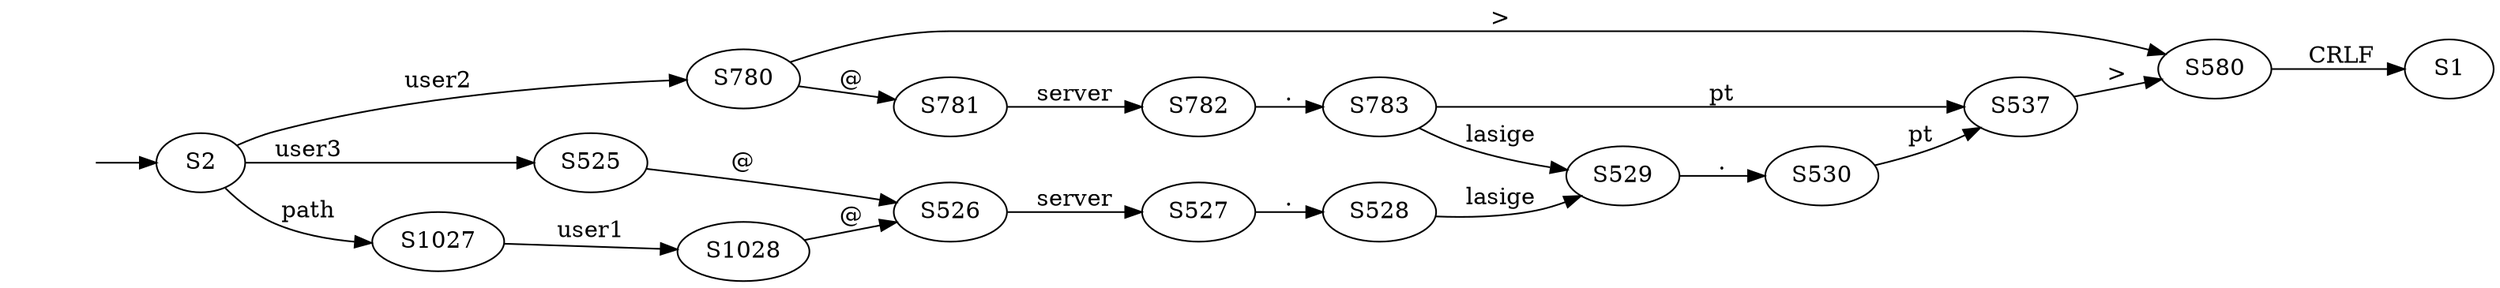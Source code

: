digraph G {
rankdir=LR;
null [shape=plaintext label=""];
null -> S2
S2 -> S780 [label="user2"];
S2 -> S525 [label="user3"];
S2 -> S1027 [label="path"];
S780 -> S580 [label=">"];
S780 -> S781 [label="@"];
S781 -> S782 [label="server"];
S782 -> S783 [label="."];
S783 -> S537 [label="pt"];
S783 -> S529 [label="lasige"];
S537 -> S580 [label=">"];
S525 -> S526 [label="@"];
S526 -> S527 [label="server"];
S527 -> S528 [label="."];
S528 -> S529 [label="lasige"];
S529 -> S530 [label="."];
S530 -> S537 [label="pt"];
S1027 -> S1028 [label="user1"];
S1028 -> S526 [label="@"];
S580 -> S1 [label=" CRLF"];
}
